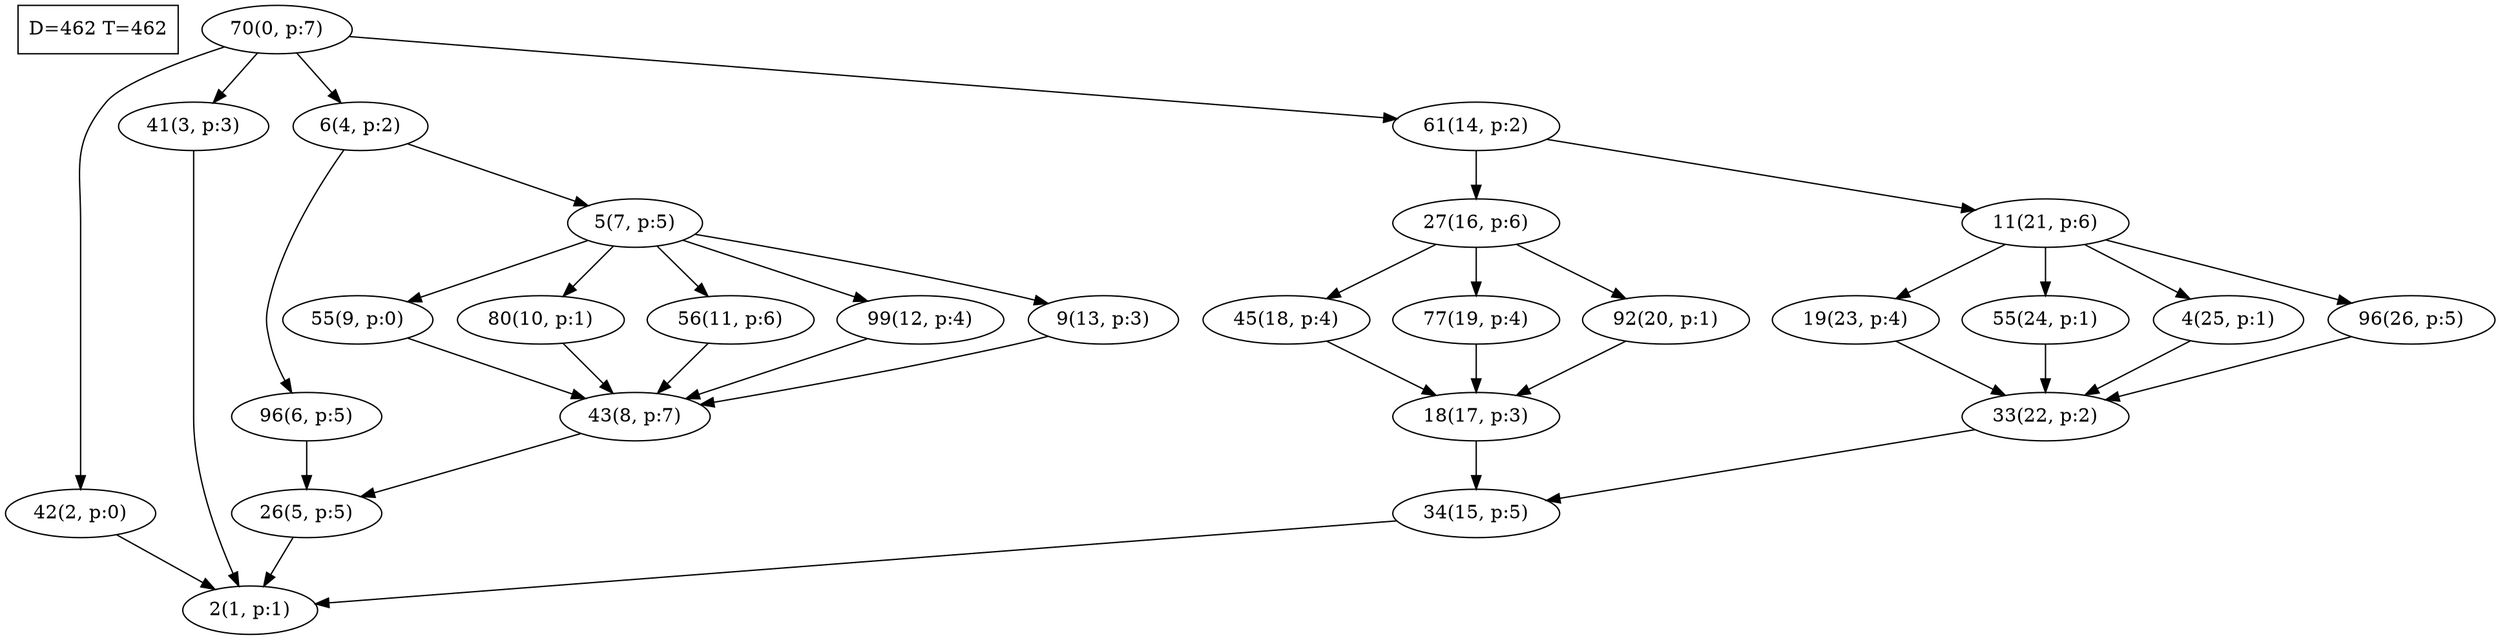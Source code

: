digraph Task {
i [shape=box, label="D=462 T=462"]; 
0 [label="70(0, p:7)"];
1 [label="2(1, p:1)"];
2 [label="42(2, p:0)"];
3 [label="41(3, p:3)"];
4 [label="6(4, p:2)"];
5 [label="26(5, p:5)"];
6 [label="96(6, p:5)"];
7 [label="5(7, p:5)"];
8 [label="43(8, p:7)"];
9 [label="55(9, p:0)"];
10 [label="80(10, p:1)"];
11 [label="56(11, p:6)"];
12 [label="99(12, p:4)"];
13 [label="9(13, p:3)"];
14 [label="61(14, p:2)"];
15 [label="34(15, p:5)"];
16 [label="27(16, p:6)"];
17 [label="18(17, p:3)"];
18 [label="45(18, p:4)"];
19 [label="77(19, p:4)"];
20 [label="92(20, p:1)"];
21 [label="11(21, p:6)"];
22 [label="33(22, p:2)"];
23 [label="19(23, p:4)"];
24 [label="55(24, p:1)"];
25 [label="4(25, p:1)"];
26 [label="96(26, p:5)"];
0 -> 2;
0 -> 3;
0 -> 4;
0 -> 14;
2 -> 1;
3 -> 1;
4 -> 6;
4 -> 7;
5 -> 1;
6 -> 5;
7 -> 9;
7 -> 10;
7 -> 11;
7 -> 12;
7 -> 13;
8 -> 5;
9 -> 8;
10 -> 8;
11 -> 8;
12 -> 8;
13 -> 8;
14 -> 16;
14 -> 21;
15 -> 1;
16 -> 18;
16 -> 19;
16 -> 20;
17 -> 15;
18 -> 17;
19 -> 17;
20 -> 17;
21 -> 23;
21 -> 24;
21 -> 25;
21 -> 26;
22 -> 15;
23 -> 22;
24 -> 22;
25 -> 22;
26 -> 22;
}